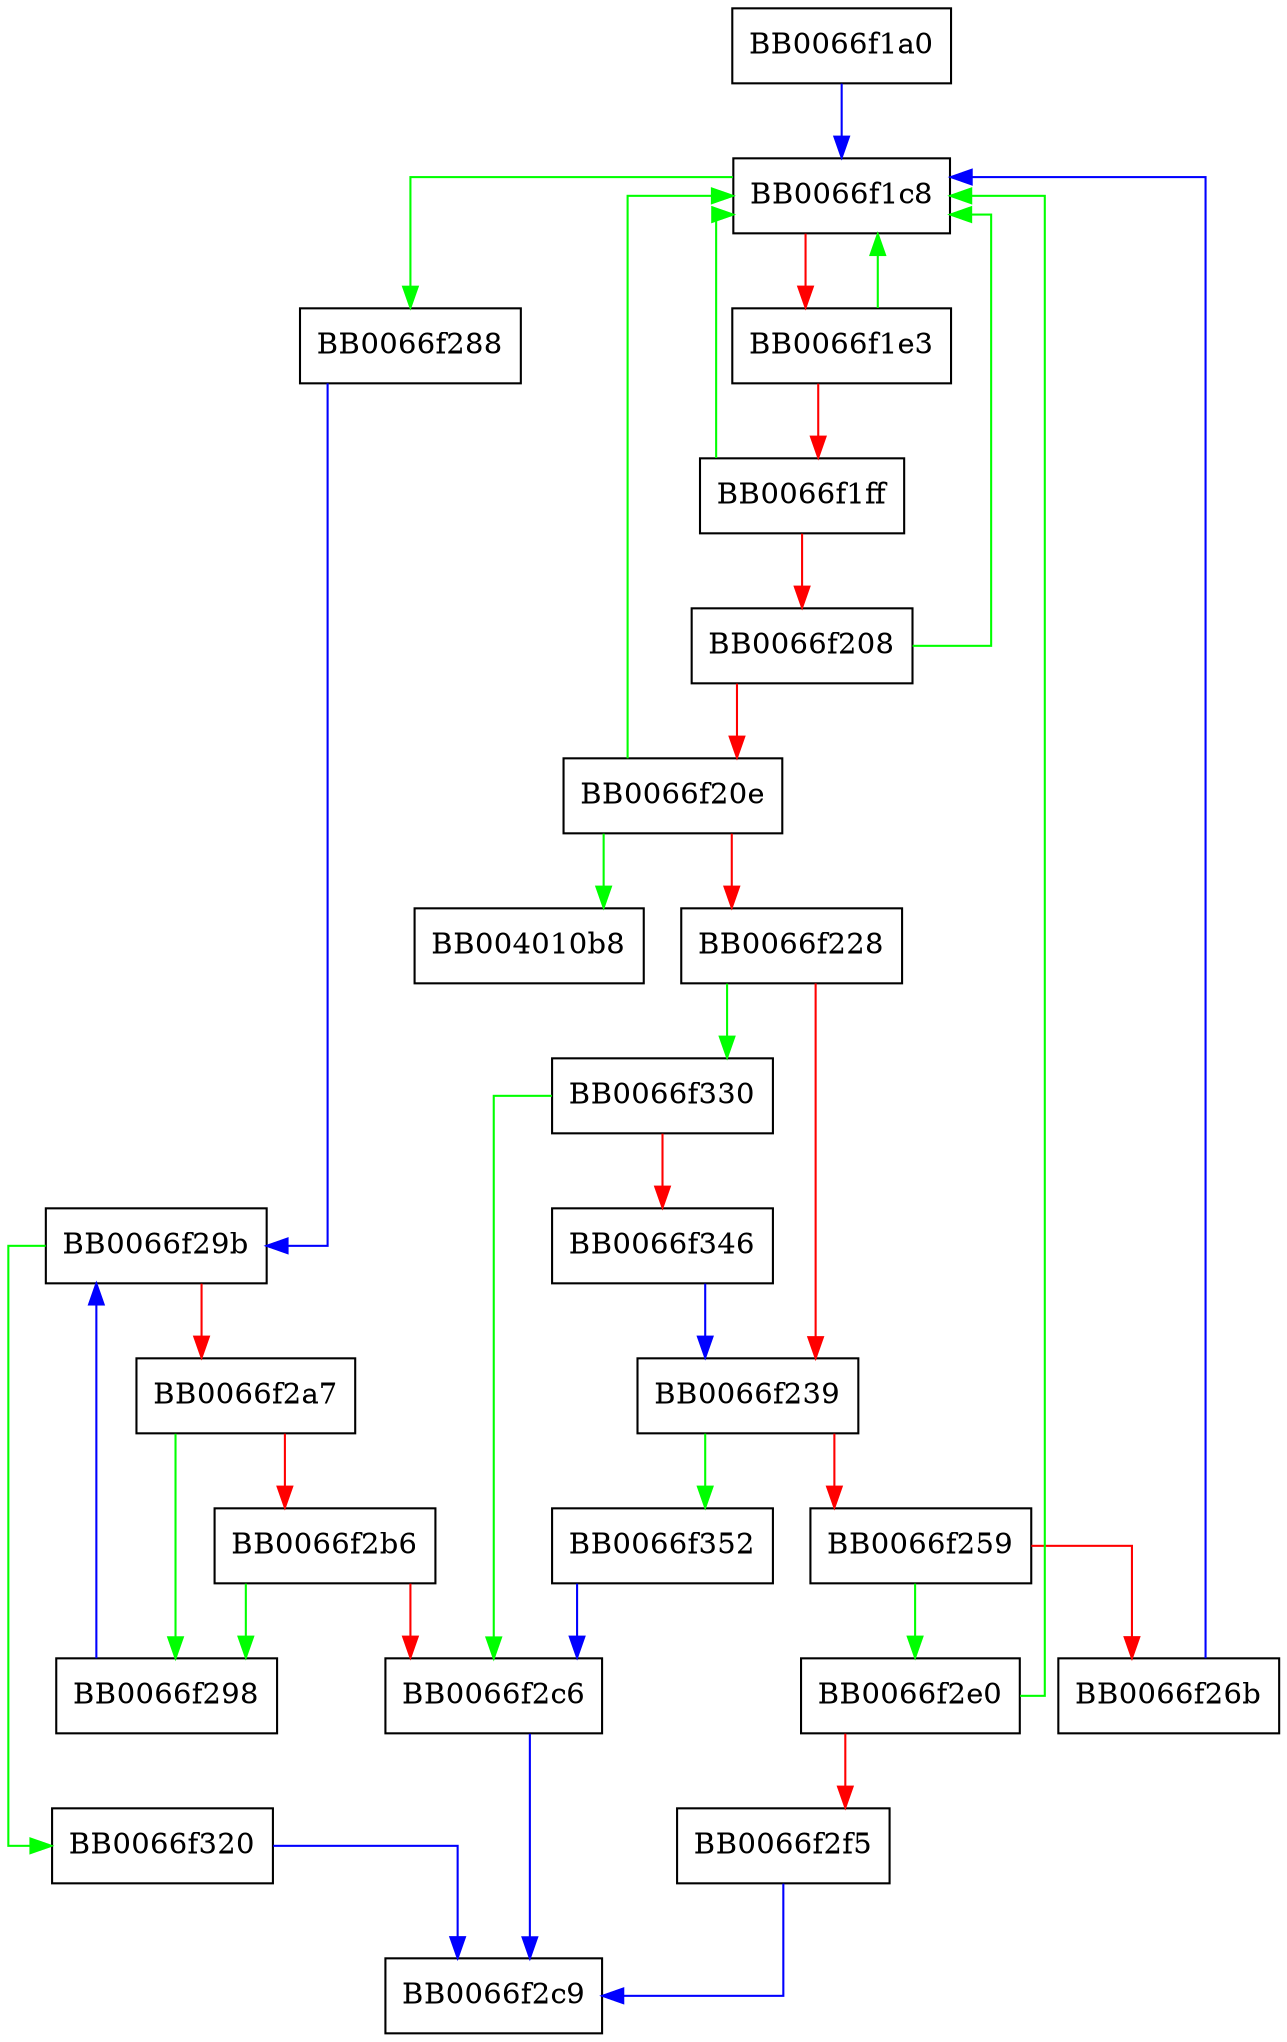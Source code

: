 digraph get_email {
  node [shape="box"];
  graph [splines=ortho];
  BB0066f1a0 -> BB0066f1c8 [color="blue"];
  BB0066f1c8 -> BB0066f288 [color="green"];
  BB0066f1c8 -> BB0066f1e3 [color="red"];
  BB0066f1e3 -> BB0066f1c8 [color="green"];
  BB0066f1e3 -> BB0066f1ff [color="red"];
  BB0066f1ff -> BB0066f1c8 [color="green"];
  BB0066f1ff -> BB0066f208 [color="red"];
  BB0066f208 -> BB0066f1c8 [color="green"];
  BB0066f208 -> BB0066f20e [color="red"];
  BB0066f20e -> BB004010b8 [color="green"];
  BB0066f20e -> BB0066f1c8 [color="green"];
  BB0066f20e -> BB0066f228 [color="red"];
  BB0066f228 -> BB0066f330 [color="green"];
  BB0066f228 -> BB0066f239 [color="red"];
  BB0066f239 -> BB0066f352 [color="green"];
  BB0066f239 -> BB0066f259 [color="red"];
  BB0066f259 -> BB0066f2e0 [color="green"];
  BB0066f259 -> BB0066f26b [color="red"];
  BB0066f26b -> BB0066f1c8 [color="blue"];
  BB0066f288 -> BB0066f29b [color="blue"];
  BB0066f298 -> BB0066f29b [color="blue"];
  BB0066f29b -> BB0066f320 [color="green"];
  BB0066f29b -> BB0066f2a7 [color="red"];
  BB0066f2a7 -> BB0066f298 [color="green"];
  BB0066f2a7 -> BB0066f2b6 [color="red"];
  BB0066f2b6 -> BB0066f298 [color="green"];
  BB0066f2b6 -> BB0066f2c6 [color="red"];
  BB0066f2c6 -> BB0066f2c9 [color="blue"];
  BB0066f2e0 -> BB0066f1c8 [color="green"];
  BB0066f2e0 -> BB0066f2f5 [color="red"];
  BB0066f2f5 -> BB0066f2c9 [color="blue"];
  BB0066f320 -> BB0066f2c9 [color="blue"];
  BB0066f330 -> BB0066f2c6 [color="green"];
  BB0066f330 -> BB0066f346 [color="red"];
  BB0066f346 -> BB0066f239 [color="blue"];
  BB0066f352 -> BB0066f2c6 [color="blue"];
}